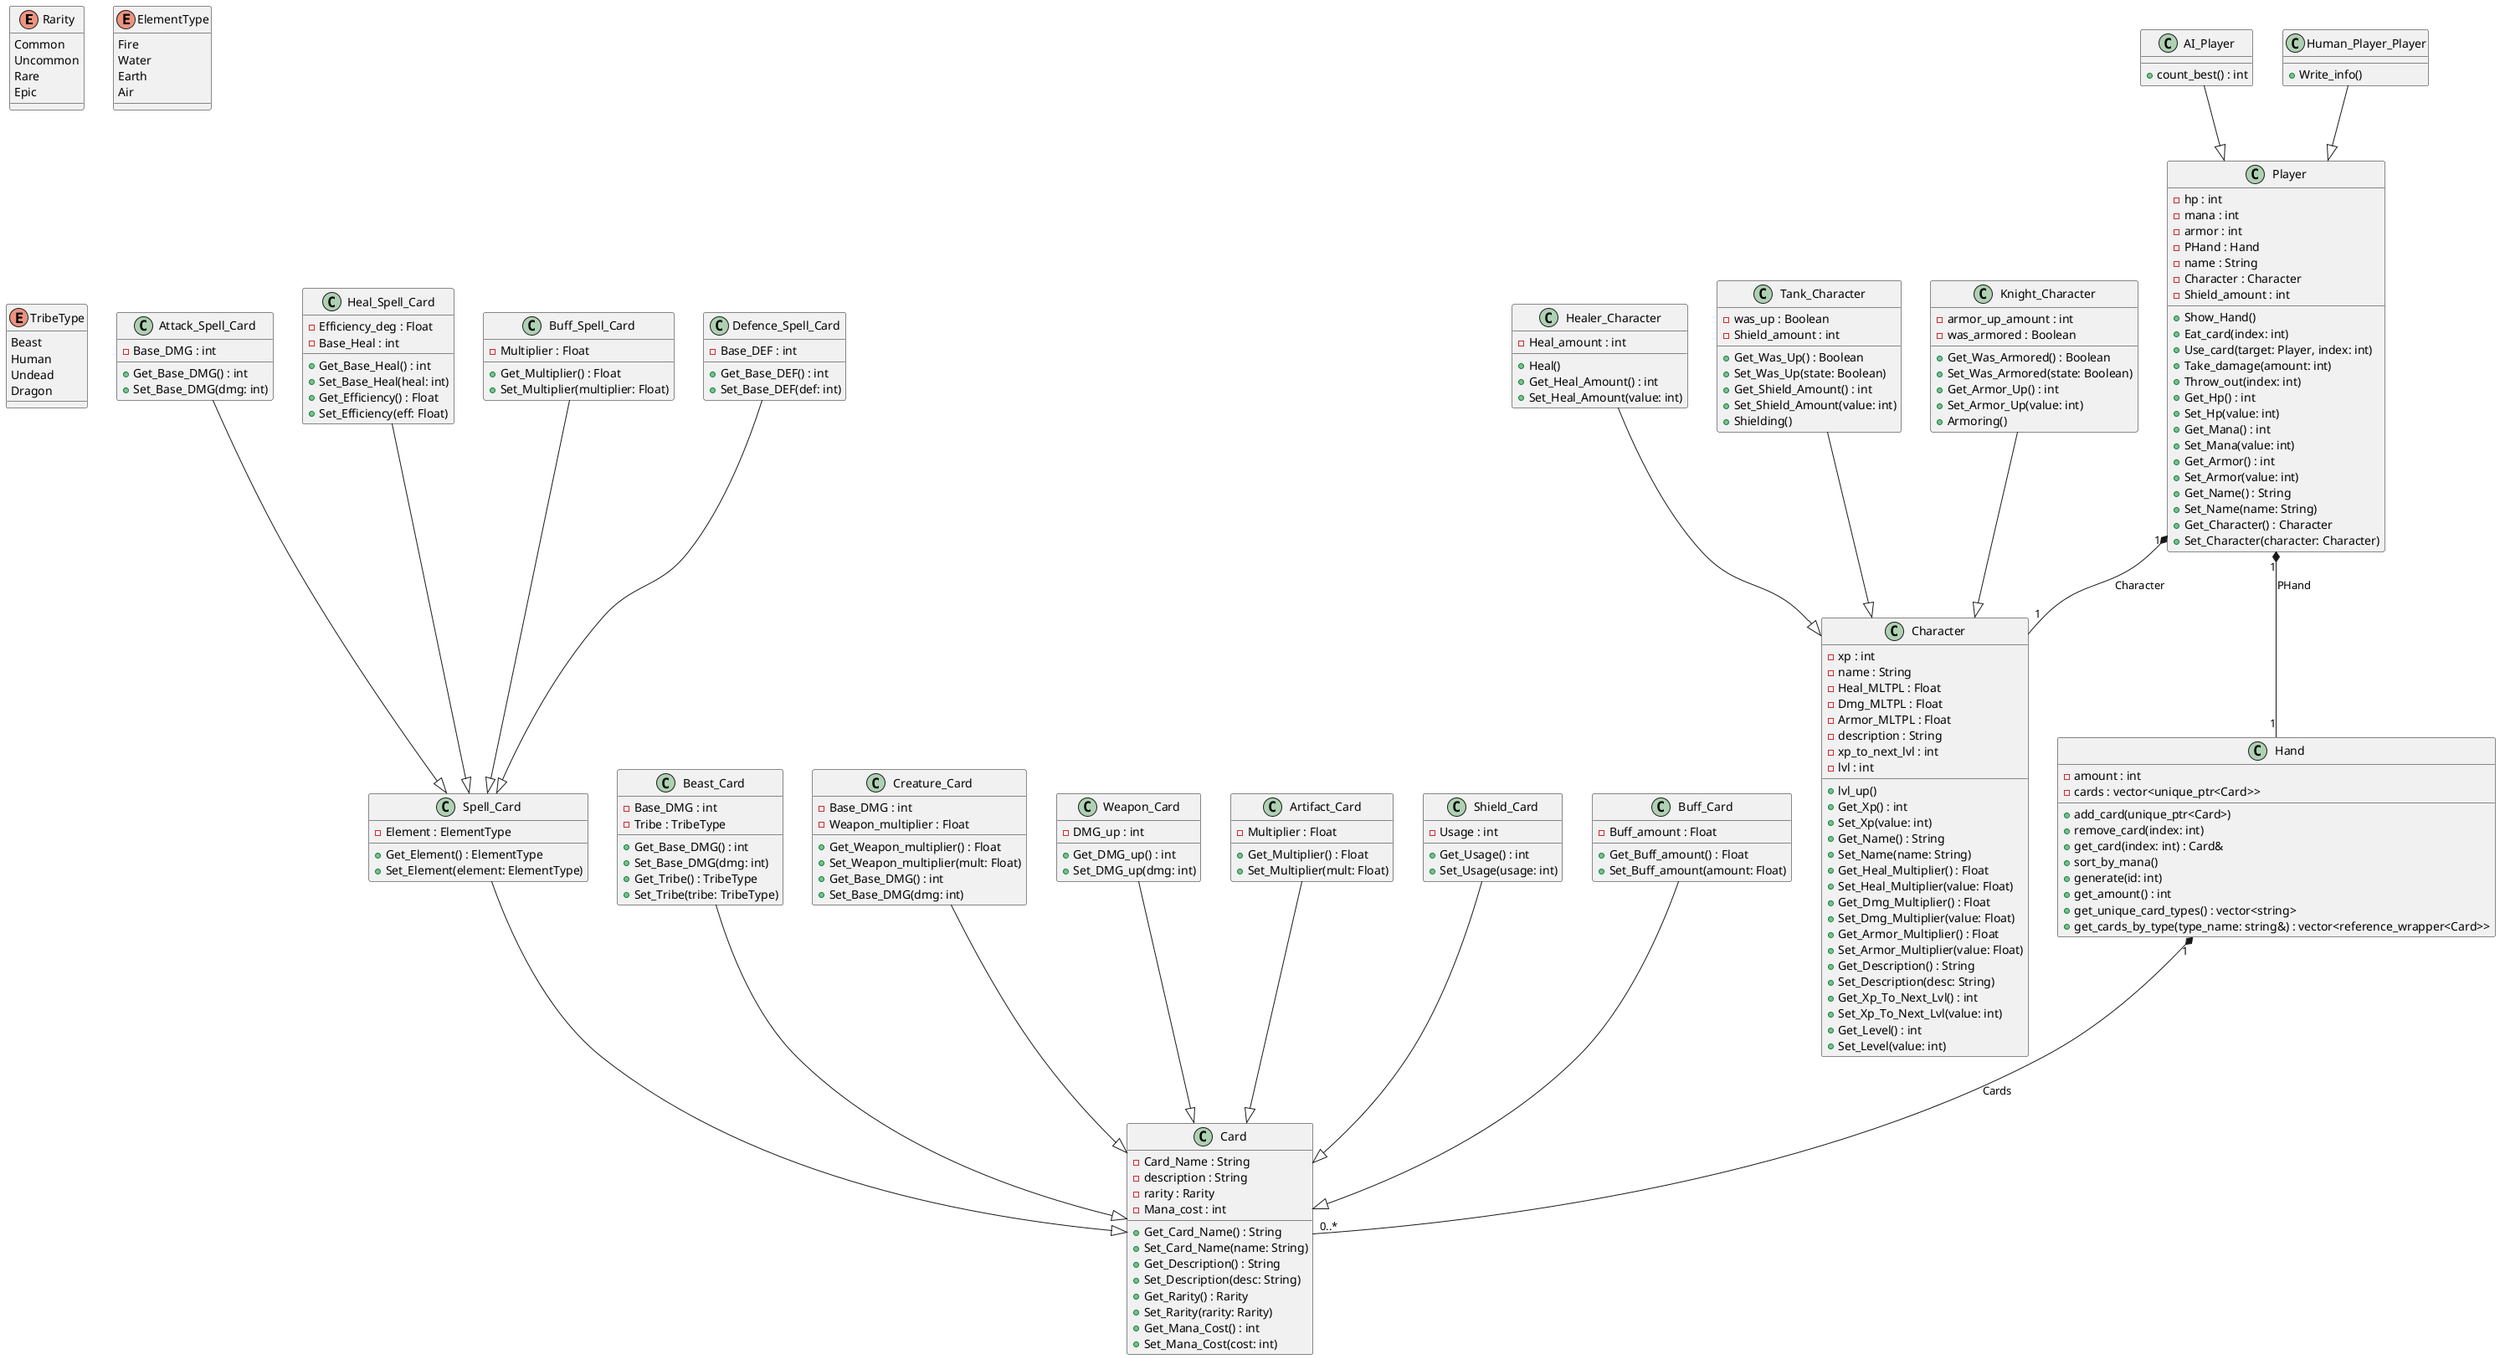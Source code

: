 @startuml
'#############################################
' Transfers
'#############################################

enum Rarity {
  Common
  Uncommon
  Rare
  Epic
}

enum ElementType {
  Fire
  Water
  Earth
  Air
}

enum TribeType {
  Beast
  Human
  Undead
  Dragon
}

'#############################################
' Basic classes
'#############################################

class Card {
  - Card_Name : String
  - description : String
  - rarity : Rarity
  - Mana_cost : int
  + Get_Card_Name() : String
  + Set_Card_Name(name: String)
  + Get_Description() : String
  + Set_Description(desc: String)
  + Get_Rarity() : Rarity
  + Set_Rarity(rarity: Rarity)
  + Get_Mana_Cost() : int
  + Set_Mana_Cost(cost: int)
}

class Spell_Card {
  - Element : ElementType
  + Get_Element() : ElementType
  + Set_Element(element: ElementType)
}

class Attack_Spell_Card {
  - Base_DMG : int
  + Get_Base_DMG() : int
  + Set_Base_DMG(dmg: int)
}

class Heal_Spell_Card {
  - Efficiency_deg : Float
  - Base_Heal : int
  + Get_Base_Heal() : int
  + Set_Base_Heal(heal: int)
  + Get_Efficiency() : Float
  + Set_Efficiency(eff: Float)
}

class Buff_Spell_Card {
  - Multiplier : Float
  + Get_Multiplier() : Float
  + Set_Multiplier(multiplier: Float)
}

class Defence_Spell_Card {
  - Base_DEF : int
  + Get_Base_DEF() : int
  + Set_Base_DEF(def: int)
}

class Beast_Card {
  - Base_DMG : int
  - Tribe : TribeType
  + Get_Base_DMG() : int
  + Set_Base_DMG(dmg: int)
  + Get_Tribe() : TribeType
  + Set_Tribe(tribe: TribeType)
}

class Creature_Card {
  - Base_DMG : int
  - Weapon_multiplier : Float
  + Get_Weapon_multiplier() : Float
  + Set_Weapon_multiplier(mult: Float)
  + Get_Base_DMG() : int
  + Set_Base_DMG(dmg: int)
}

class Weapon_Card {
  - DMG_up : int
  + Get_DMG_up() : int
  + Set_DMG_up(dmg: int)
}

class Artifact_Card {
  - Multiplier : Float
  + Get_Multiplier() : Float
  + Set_Multiplier(mult: Float)
}

class Shield_Card {
  - Usage : int
  + Get_Usage() : int
  + Set_Usage(usage: int)
}

class Buff_Card {
  - Buff_amount : Float
  + Get_Buff_amount() : Float
  + Set_Buff_amount(amount: Float)
}

'#############################################
' Player and Hand classes
'#############################################

class Hand {
  - amount : int
  - cards : vector<unique_ptr<Card>>
  + add_card(unique_ptr<Card>)
  + remove_card(index: int)
  + get_card(index: int) : Card&
  + sort_by_mana()
  + generate(id: int)
  + get_amount() : int
  + get_unique_card_types() : vector<string>
  + get_cards_by_type(type_name: string&) : vector<reference_wrapper<Card>>
}

class Player {
  - hp : int
  - mana : int
  - armor : int
  - PHand : Hand
  - name : String
  - Character : Character
  - Shield_amount : int
  + Show_Hand()
  + Eat_card(index: int)
  + Use_card(target: Player, index: int)
  + Take_damage(amount: int)
  + Throw_out(index: int)
  + Get_Hp() : int
  + Set_Hp(value: int)
  + Get_Mana() : int
  + Set_Mana(value: int)
  + Get_Armor() : int
  + Set_Armor(value: int)
  + Get_Name() : String
  + Set_Name(name: String)
  + Get_Character() : Character
  + Set_Character(character: Character)
}

class AI_Player {
  + count_best() : int
}

class Human_Player_Player {
  + Write_info()
}

'#############################################
' Character Classes
'#############################################

class Character {
  - xp : int
  - name : String
  - Heal_MLTPL : Float
  - Dmg_MLTPL : Float
  - Armor_MLTPL : Float
  - description : String
  - xp_to_next_lvl : int
  - lvl : int
  + lvl_up()
  + Get_Xp() : int
  + Set_Xp(value: int)
  + Get_Name() : String
  + Set_Name(name: String)
  + Get_Heal_Multiplier() : Float
  + Set_Heal_Multiplier(value: Float)
  + Get_Dmg_Multiplier() : Float
  + Set_Dmg_Multiplier(value: Float)
  + Get_Armor_Multiplier() : Float
  + Set_Armor_Multiplier(value: Float)
  + Get_Description() : String
  + Set_Description(desc: String)
  + Get_Xp_To_Next_Lvl() : int
  + Set_Xp_To_Next_Lvl(value: int)
  + Get_Level() : int
  + Set_Level(value: int)
}

class Healer_Character {
  - Heal_amount : int
  + Heal()
  + Get_Heal_Amount() : int
  + Set_Heal_Amount(value: int)
}

class Tank_Character {
  - was_up : Boolean
  - Shield_amount : int
  + Get_Was_Up() : Boolean
  + Set_Was_Up(state: Boolean)
  + Get_Shield_Amount() : int
  + Set_Shield_Amount(value: int)
  + Shielding()
}

class Knight_Character {
  - armor_up_amount : int
  - was_armored : Boolean
  + Get_Was_Armored() : Boolean
  + Set_Was_Armored(state: Boolean)
  + Get_Armor_Up() : int
  + Set_Armor_Up(value: int)
  + Armoring()
}

'#############################################
' Inheritance
'#############################################

Spell_Card --|> Card
Attack_Spell_Card --|> Spell_Card
Heal_Spell_Card --|> Spell_Card
Buff_Spell_Card --|> Spell_Card
Defence_Spell_Card --|> Spell_Card
Beast_Card --|> Card
Creature_Card --|> Card
Weapon_Card --|> Card
Artifact_Card --|> Card
Shield_Card --|> Card
Buff_Card --|> Card

AI_Player --|> Player
Human_Player_Player --|> Player

Healer_Character --|> Character
Tank_Character --|> Character
Knight_Character --|> Character

'#############################################
' Associations
'#############################################

Player "1" *-- "1" Hand : PHand
Player "1" *-- "1" Character : Character
Hand "1" *-- "0..*" Card : Cards
@enduml